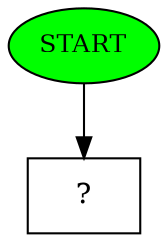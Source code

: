 digraph  {
0 [class="start active", fillcolor=green, fontsize=12, label=START, style=filled];
1 [class="intent dashed active", label="  ?  ", shape=rect];
0 -> 1  [class=active, key=NONE, label=""];
}
